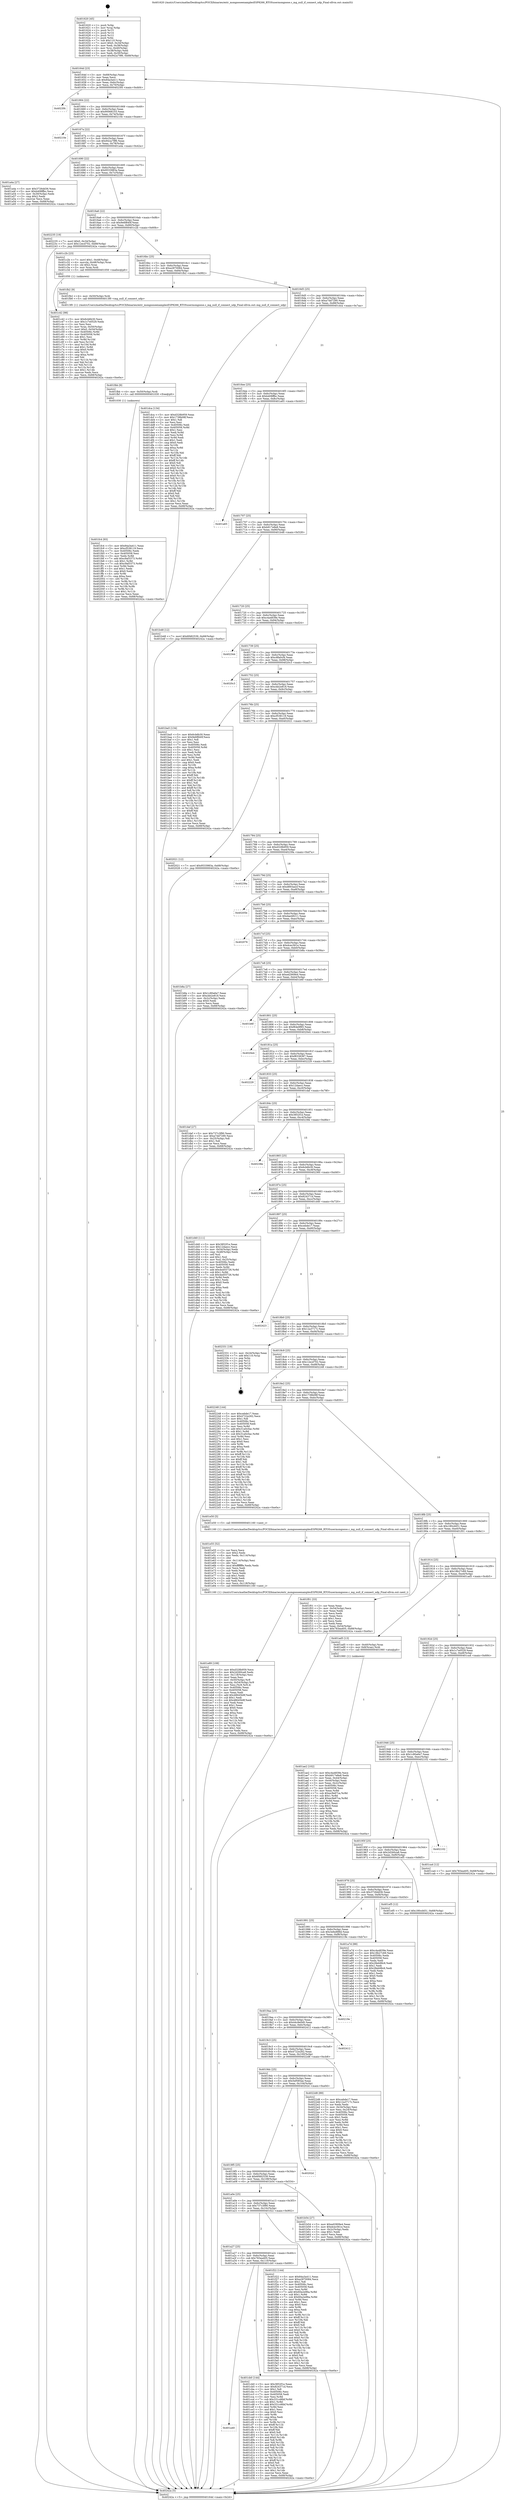 digraph "0x401620" {
  label = "0x401620 (/mnt/c/Users/mathe/Desktop/tcc/POCII/binaries/extr_mongooseexamplesESP8266_RTOSusermongoose.c_mg_null_if_connect_udp_Final-ollvm.out::main(0))"
  labelloc = "t"
  node[shape=record]

  Entry [label="",width=0.3,height=0.3,shape=circle,fillcolor=black,style=filled]
  "0x40164d" [label="{
     0x40164d [23]\l
     | [instrs]\l
     &nbsp;&nbsp;0x40164d \<+3\>: mov -0x68(%rbp),%eax\l
     &nbsp;&nbsp;0x401650 \<+2\>: mov %eax,%ecx\l
     &nbsp;&nbsp;0x401652 \<+6\>: sub $0x84a3a411,%ecx\l
     &nbsp;&nbsp;0x401658 \<+3\>: mov %eax,-0x6c(%rbp)\l
     &nbsp;&nbsp;0x40165b \<+3\>: mov %ecx,-0x70(%rbp)\l
     &nbsp;&nbsp;0x40165e \<+6\>: je 00000000004023f4 \<main+0xdd4\>\l
  }"]
  "0x4023f4" [label="{
     0x4023f4\l
  }", style=dashed]
  "0x401664" [label="{
     0x401664 [22]\l
     | [instrs]\l
     &nbsp;&nbsp;0x401664 \<+5\>: jmp 0000000000401669 \<main+0x49\>\l
     &nbsp;&nbsp;0x401669 \<+3\>: mov -0x6c(%rbp),%eax\l
     &nbsp;&nbsp;0x40166c \<+5\>: sub $0x90068103,%eax\l
     &nbsp;&nbsp;0x401671 \<+3\>: mov %eax,-0x74(%rbp)\l
     &nbsp;&nbsp;0x401674 \<+6\>: je 000000000040210e \<main+0xaee\>\l
  }"]
  Exit [label="",width=0.3,height=0.3,shape=circle,fillcolor=black,style=filled,peripheries=2]
  "0x40210e" [label="{
     0x40210e\l
  }", style=dashed]
  "0x40167a" [label="{
     0x40167a [22]\l
     | [instrs]\l
     &nbsp;&nbsp;0x40167a \<+5\>: jmp 000000000040167f \<main+0x5f\>\l
     &nbsp;&nbsp;0x40167f \<+3\>: mov -0x6c(%rbp),%eax\l
     &nbsp;&nbsp;0x401682 \<+5\>: sub $0x942a79f6,%eax\l
     &nbsp;&nbsp;0x401687 \<+3\>: mov %eax,-0x78(%rbp)\l
     &nbsp;&nbsp;0x40168a \<+6\>: je 0000000000401a4a \<main+0x42a\>\l
  }"]
  "0x401fc4" [label="{
     0x401fc4 [93]\l
     | [instrs]\l
     &nbsp;&nbsp;0x401fc4 \<+5\>: mov $0x84a3a411,%eax\l
     &nbsp;&nbsp;0x401fc9 \<+5\>: mov $0xcf538119,%ecx\l
     &nbsp;&nbsp;0x401fce \<+7\>: mov 0x40506c,%edx\l
     &nbsp;&nbsp;0x401fd5 \<+7\>: mov 0x405058,%esi\l
     &nbsp;&nbsp;0x401fdc \<+3\>: mov %edx,%r8d\l
     &nbsp;&nbsp;0x401fdf \<+7\>: add $0xc9af3373,%r8d\l
     &nbsp;&nbsp;0x401fe6 \<+4\>: sub $0x1,%r8d\l
     &nbsp;&nbsp;0x401fea \<+7\>: sub $0xc9af3373,%r8d\l
     &nbsp;&nbsp;0x401ff1 \<+4\>: imul %r8d,%edx\l
     &nbsp;&nbsp;0x401ff5 \<+3\>: and $0x1,%edx\l
     &nbsp;&nbsp;0x401ff8 \<+3\>: cmp $0x0,%edx\l
     &nbsp;&nbsp;0x401ffb \<+4\>: sete %r9b\l
     &nbsp;&nbsp;0x401fff \<+3\>: cmp $0xa,%esi\l
     &nbsp;&nbsp;0x402002 \<+4\>: setl %r10b\l
     &nbsp;&nbsp;0x402006 \<+3\>: mov %r9b,%r11b\l
     &nbsp;&nbsp;0x402009 \<+3\>: and %r10b,%r11b\l
     &nbsp;&nbsp;0x40200c \<+3\>: xor %r10b,%r9b\l
     &nbsp;&nbsp;0x40200f \<+3\>: or %r9b,%r11b\l
     &nbsp;&nbsp;0x402012 \<+4\>: test $0x1,%r11b\l
     &nbsp;&nbsp;0x402016 \<+3\>: cmovne %ecx,%eax\l
     &nbsp;&nbsp;0x402019 \<+3\>: mov %eax,-0x68(%rbp)\l
     &nbsp;&nbsp;0x40201c \<+5\>: jmp 000000000040242a \<main+0xe0a\>\l
  }"]
  "0x401a4a" [label="{
     0x401a4a [27]\l
     | [instrs]\l
     &nbsp;&nbsp;0x401a4a \<+5\>: mov $0x3726dd36,%eax\l
     &nbsp;&nbsp;0x401a4f \<+5\>: mov $0xb408ffbc,%ecx\l
     &nbsp;&nbsp;0x401a54 \<+3\>: mov -0x30(%rbp),%edx\l
     &nbsp;&nbsp;0x401a57 \<+3\>: cmp $0x2,%edx\l
     &nbsp;&nbsp;0x401a5a \<+3\>: cmovne %ecx,%eax\l
     &nbsp;&nbsp;0x401a5d \<+3\>: mov %eax,-0x68(%rbp)\l
     &nbsp;&nbsp;0x401a60 \<+5\>: jmp 000000000040242a \<main+0xe0a\>\l
  }"]
  "0x401690" [label="{
     0x401690 [22]\l
     | [instrs]\l
     &nbsp;&nbsp;0x401690 \<+5\>: jmp 0000000000401695 \<main+0x75\>\l
     &nbsp;&nbsp;0x401695 \<+3\>: mov -0x6c(%rbp),%eax\l
     &nbsp;&nbsp;0x401698 \<+5\>: sub $0x9533983a,%eax\l
     &nbsp;&nbsp;0x40169d \<+3\>: mov %eax,-0x7c(%rbp)\l
     &nbsp;&nbsp;0x4016a0 \<+6\>: je 0000000000402235 \<main+0xc15\>\l
  }"]
  "0x40242a" [label="{
     0x40242a [5]\l
     | [instrs]\l
     &nbsp;&nbsp;0x40242a \<+5\>: jmp 000000000040164d \<main+0x2d\>\l
  }"]
  "0x401620" [label="{
     0x401620 [45]\l
     | [instrs]\l
     &nbsp;&nbsp;0x401620 \<+1\>: push %rbp\l
     &nbsp;&nbsp;0x401621 \<+3\>: mov %rsp,%rbp\l
     &nbsp;&nbsp;0x401624 \<+2\>: push %r15\l
     &nbsp;&nbsp;0x401626 \<+2\>: push %r14\l
     &nbsp;&nbsp;0x401628 \<+2\>: push %r12\l
     &nbsp;&nbsp;0x40162a \<+1\>: push %rbx\l
     &nbsp;&nbsp;0x40162b \<+7\>: sub $0x110,%rsp\l
     &nbsp;&nbsp;0x401632 \<+7\>: movl $0x0,-0x34(%rbp)\l
     &nbsp;&nbsp;0x401639 \<+3\>: mov %edi,-0x38(%rbp)\l
     &nbsp;&nbsp;0x40163c \<+4\>: mov %rsi,-0x40(%rbp)\l
     &nbsp;&nbsp;0x401640 \<+3\>: mov -0x38(%rbp),%edi\l
     &nbsp;&nbsp;0x401643 \<+3\>: mov %edi,-0x30(%rbp)\l
     &nbsp;&nbsp;0x401646 \<+7\>: movl $0x942a79f6,-0x68(%rbp)\l
  }"]
  "0x401fbb" [label="{
     0x401fbb [9]\l
     | [instrs]\l
     &nbsp;&nbsp;0x401fbb \<+4\>: mov -0x50(%rbp),%rdi\l
     &nbsp;&nbsp;0x401fbf \<+5\>: call 0000000000401030 \<free@plt\>\l
     | [calls]\l
     &nbsp;&nbsp;0x401030 \{1\} (unknown)\l
  }"]
  "0x402235" [label="{
     0x402235 [19]\l
     | [instrs]\l
     &nbsp;&nbsp;0x402235 \<+7\>: movl $0x0,-0x34(%rbp)\l
     &nbsp;&nbsp;0x40223c \<+7\>: movl $0x12ecd702,-0x68(%rbp)\l
     &nbsp;&nbsp;0x402243 \<+5\>: jmp 000000000040242a \<main+0xe0a\>\l
  }"]
  "0x4016a6" [label="{
     0x4016a6 [22]\l
     | [instrs]\l
     &nbsp;&nbsp;0x4016a6 \<+5\>: jmp 00000000004016ab \<main+0x8b\>\l
     &nbsp;&nbsp;0x4016ab \<+3\>: mov -0x6c(%rbp),%eax\l
     &nbsp;&nbsp;0x4016ae \<+5\>: sub $0x9e6f840f,%eax\l
     &nbsp;&nbsp;0x4016b3 \<+3\>: mov %eax,-0x80(%rbp)\l
     &nbsp;&nbsp;0x4016b6 \<+6\>: je 0000000000401c2b \<main+0x60b\>\l
  }"]
  "0x401e89" [label="{
     0x401e89 [108]\l
     | [instrs]\l
     &nbsp;&nbsp;0x401e89 \<+5\>: mov $0xd328b959,%ecx\l
     &nbsp;&nbsp;0x401e8e \<+5\>: mov $0x2d260ca8,%edx\l
     &nbsp;&nbsp;0x401e93 \<+6\>: mov -0x118(%rbp),%esi\l
     &nbsp;&nbsp;0x401e99 \<+3\>: imul %eax,%esi\l
     &nbsp;&nbsp;0x401e9c \<+4\>: mov -0x50(%rbp),%r8\l
     &nbsp;&nbsp;0x401ea0 \<+4\>: movslq -0x54(%rbp),%r9\l
     &nbsp;&nbsp;0x401ea4 \<+4\>: mov %esi,(%r8,%r9,4)\l
     &nbsp;&nbsp;0x401ea8 \<+7\>: mov 0x40506c,%eax\l
     &nbsp;&nbsp;0x401eaf \<+7\>: mov 0x405058,%esi\l
     &nbsp;&nbsp;0x401eb6 \<+2\>: mov %eax,%edi\l
     &nbsp;&nbsp;0x401eb8 \<+6\>: add $0x48645b9f,%edi\l
     &nbsp;&nbsp;0x401ebe \<+3\>: sub $0x1,%edi\l
     &nbsp;&nbsp;0x401ec1 \<+6\>: sub $0x48645b9f,%edi\l
     &nbsp;&nbsp;0x401ec7 \<+3\>: imul %edi,%eax\l
     &nbsp;&nbsp;0x401eca \<+3\>: and $0x1,%eax\l
     &nbsp;&nbsp;0x401ecd \<+3\>: cmp $0x0,%eax\l
     &nbsp;&nbsp;0x401ed0 \<+4\>: sete %r10b\l
     &nbsp;&nbsp;0x401ed4 \<+3\>: cmp $0xa,%esi\l
     &nbsp;&nbsp;0x401ed7 \<+4\>: setl %r11b\l
     &nbsp;&nbsp;0x401edb \<+3\>: mov %r10b,%bl\l
     &nbsp;&nbsp;0x401ede \<+3\>: and %r11b,%bl\l
     &nbsp;&nbsp;0x401ee1 \<+3\>: xor %r11b,%r10b\l
     &nbsp;&nbsp;0x401ee4 \<+3\>: or %r10b,%bl\l
     &nbsp;&nbsp;0x401ee7 \<+3\>: test $0x1,%bl\l
     &nbsp;&nbsp;0x401eea \<+3\>: cmovne %edx,%ecx\l
     &nbsp;&nbsp;0x401eed \<+3\>: mov %ecx,-0x68(%rbp)\l
     &nbsp;&nbsp;0x401ef0 \<+5\>: jmp 000000000040242a \<main+0xe0a\>\l
  }"]
  "0x401c2b" [label="{
     0x401c2b [23]\l
     | [instrs]\l
     &nbsp;&nbsp;0x401c2b \<+7\>: movl $0x1,-0x48(%rbp)\l
     &nbsp;&nbsp;0x401c32 \<+4\>: movslq -0x48(%rbp),%rax\l
     &nbsp;&nbsp;0x401c36 \<+4\>: shl $0x2,%rax\l
     &nbsp;&nbsp;0x401c3a \<+3\>: mov %rax,%rdi\l
     &nbsp;&nbsp;0x401c3d \<+5\>: call 0000000000401050 \<malloc@plt\>\l
     | [calls]\l
     &nbsp;&nbsp;0x401050 \{1\} (unknown)\l
  }"]
  "0x4016bc" [label="{
     0x4016bc [25]\l
     | [instrs]\l
     &nbsp;&nbsp;0x4016bc \<+5\>: jmp 00000000004016c1 \<main+0xa1\>\l
     &nbsp;&nbsp;0x4016c1 \<+3\>: mov -0x6c(%rbp),%eax\l
     &nbsp;&nbsp;0x4016c4 \<+5\>: sub $0xa2870084,%eax\l
     &nbsp;&nbsp;0x4016c9 \<+6\>: mov %eax,-0x84(%rbp)\l
     &nbsp;&nbsp;0x4016cf \<+6\>: je 0000000000401fb2 \<main+0x992\>\l
  }"]
  "0x401e55" [label="{
     0x401e55 [52]\l
     | [instrs]\l
     &nbsp;&nbsp;0x401e55 \<+2\>: xor %ecx,%ecx\l
     &nbsp;&nbsp;0x401e57 \<+5\>: mov $0x2,%edx\l
     &nbsp;&nbsp;0x401e5c \<+6\>: mov %edx,-0x114(%rbp)\l
     &nbsp;&nbsp;0x401e62 \<+1\>: cltd\l
     &nbsp;&nbsp;0x401e63 \<+6\>: mov -0x114(%rbp),%esi\l
     &nbsp;&nbsp;0x401e69 \<+2\>: idiv %esi\l
     &nbsp;&nbsp;0x401e6b \<+6\>: imul $0xfffffffe,%edx,%edx\l
     &nbsp;&nbsp;0x401e71 \<+2\>: mov %ecx,%edi\l
     &nbsp;&nbsp;0x401e73 \<+2\>: sub %edx,%edi\l
     &nbsp;&nbsp;0x401e75 \<+2\>: mov %ecx,%edx\l
     &nbsp;&nbsp;0x401e77 \<+3\>: sub $0x1,%edx\l
     &nbsp;&nbsp;0x401e7a \<+2\>: add %edx,%edi\l
     &nbsp;&nbsp;0x401e7c \<+2\>: sub %edi,%ecx\l
     &nbsp;&nbsp;0x401e7e \<+6\>: mov %ecx,-0x118(%rbp)\l
     &nbsp;&nbsp;0x401e84 \<+5\>: call 0000000000401160 \<next_i\>\l
     | [calls]\l
     &nbsp;&nbsp;0x401160 \{1\} (/mnt/c/Users/mathe/Desktop/tcc/POCII/binaries/extr_mongooseexamplesESP8266_RTOSusermongoose.c_mg_null_if_connect_udp_Final-ollvm.out::next_i)\l
  }"]
  "0x401fb2" [label="{
     0x401fb2 [9]\l
     | [instrs]\l
     &nbsp;&nbsp;0x401fb2 \<+4\>: mov -0x50(%rbp),%rdi\l
     &nbsp;&nbsp;0x401fb6 \<+5\>: call 00000000004013f0 \<mg_null_if_connect_udp\>\l
     | [calls]\l
     &nbsp;&nbsp;0x4013f0 \{1\} (/mnt/c/Users/mathe/Desktop/tcc/POCII/binaries/extr_mongooseexamplesESP8266_RTOSusermongoose.c_mg_null_if_connect_udp_Final-ollvm.out::mg_null_if_connect_udp)\l
  }"]
  "0x4016d5" [label="{
     0x4016d5 [25]\l
     | [instrs]\l
     &nbsp;&nbsp;0x4016d5 \<+5\>: jmp 00000000004016da \<main+0xba\>\l
     &nbsp;&nbsp;0x4016da \<+3\>: mov -0x6c(%rbp),%eax\l
     &nbsp;&nbsp;0x4016dd \<+5\>: sub $0xa7dd7290,%eax\l
     &nbsp;&nbsp;0x4016e2 \<+6\>: mov %eax,-0x88(%rbp)\l
     &nbsp;&nbsp;0x4016e8 \<+6\>: je 0000000000401dca \<main+0x7aa\>\l
  }"]
  "0x401a40" [label="{
     0x401a40\l
  }", style=dashed]
  "0x401dca" [label="{
     0x401dca [134]\l
     | [instrs]\l
     &nbsp;&nbsp;0x401dca \<+5\>: mov $0xd328b959,%eax\l
     &nbsp;&nbsp;0x401dcf \<+5\>: mov $0x1738b08f,%ecx\l
     &nbsp;&nbsp;0x401dd4 \<+2\>: mov $0x1,%dl\l
     &nbsp;&nbsp;0x401dd6 \<+2\>: xor %esi,%esi\l
     &nbsp;&nbsp;0x401dd8 \<+7\>: mov 0x40506c,%edi\l
     &nbsp;&nbsp;0x401ddf \<+8\>: mov 0x405058,%r8d\l
     &nbsp;&nbsp;0x401de7 \<+3\>: sub $0x1,%esi\l
     &nbsp;&nbsp;0x401dea \<+3\>: mov %edi,%r9d\l
     &nbsp;&nbsp;0x401ded \<+3\>: add %esi,%r9d\l
     &nbsp;&nbsp;0x401df0 \<+4\>: imul %r9d,%edi\l
     &nbsp;&nbsp;0x401df4 \<+3\>: and $0x1,%edi\l
     &nbsp;&nbsp;0x401df7 \<+3\>: cmp $0x0,%edi\l
     &nbsp;&nbsp;0x401dfa \<+4\>: sete %r10b\l
     &nbsp;&nbsp;0x401dfe \<+4\>: cmp $0xa,%r8d\l
     &nbsp;&nbsp;0x401e02 \<+4\>: setl %r11b\l
     &nbsp;&nbsp;0x401e06 \<+3\>: mov %r10b,%bl\l
     &nbsp;&nbsp;0x401e09 \<+3\>: xor $0xff,%bl\l
     &nbsp;&nbsp;0x401e0c \<+3\>: mov %r11b,%r14b\l
     &nbsp;&nbsp;0x401e0f \<+4\>: xor $0xff,%r14b\l
     &nbsp;&nbsp;0x401e13 \<+3\>: xor $0x0,%dl\l
     &nbsp;&nbsp;0x401e16 \<+3\>: mov %bl,%r15b\l
     &nbsp;&nbsp;0x401e19 \<+4\>: and $0x0,%r15b\l
     &nbsp;&nbsp;0x401e1d \<+3\>: and %dl,%r10b\l
     &nbsp;&nbsp;0x401e20 \<+3\>: mov %r14b,%r12b\l
     &nbsp;&nbsp;0x401e23 \<+4\>: and $0x0,%r12b\l
     &nbsp;&nbsp;0x401e27 \<+3\>: and %dl,%r11b\l
     &nbsp;&nbsp;0x401e2a \<+3\>: or %r10b,%r15b\l
     &nbsp;&nbsp;0x401e2d \<+3\>: or %r11b,%r12b\l
     &nbsp;&nbsp;0x401e30 \<+3\>: xor %r12b,%r15b\l
     &nbsp;&nbsp;0x401e33 \<+3\>: or %r14b,%bl\l
     &nbsp;&nbsp;0x401e36 \<+3\>: xor $0xff,%bl\l
     &nbsp;&nbsp;0x401e39 \<+3\>: or $0x0,%dl\l
     &nbsp;&nbsp;0x401e3c \<+2\>: and %dl,%bl\l
     &nbsp;&nbsp;0x401e3e \<+3\>: or %bl,%r15b\l
     &nbsp;&nbsp;0x401e41 \<+4\>: test $0x1,%r15b\l
     &nbsp;&nbsp;0x401e45 \<+3\>: cmovne %ecx,%eax\l
     &nbsp;&nbsp;0x401e48 \<+3\>: mov %eax,-0x68(%rbp)\l
     &nbsp;&nbsp;0x401e4b \<+5\>: jmp 000000000040242a \<main+0xe0a\>\l
  }"]
  "0x4016ee" [label="{
     0x4016ee [25]\l
     | [instrs]\l
     &nbsp;&nbsp;0x4016ee \<+5\>: jmp 00000000004016f3 \<main+0xd3\>\l
     &nbsp;&nbsp;0x4016f3 \<+3\>: mov -0x6c(%rbp),%eax\l
     &nbsp;&nbsp;0x4016f6 \<+5\>: sub $0xb408ffbc,%eax\l
     &nbsp;&nbsp;0x4016fb \<+6\>: mov %eax,-0x8c(%rbp)\l
     &nbsp;&nbsp;0x401701 \<+6\>: je 0000000000401a65 \<main+0x445\>\l
  }"]
  "0x401cb0" [label="{
     0x401cb0 [144]\l
     | [instrs]\l
     &nbsp;&nbsp;0x401cb0 \<+5\>: mov $0x3852f1e,%eax\l
     &nbsp;&nbsp;0x401cb5 \<+5\>: mov $0x824371d,%ecx\l
     &nbsp;&nbsp;0x401cba \<+2\>: mov $0x1,%dl\l
     &nbsp;&nbsp;0x401cbc \<+7\>: mov 0x40506c,%esi\l
     &nbsp;&nbsp;0x401cc3 \<+7\>: mov 0x405058,%edi\l
     &nbsp;&nbsp;0x401cca \<+3\>: mov %esi,%r8d\l
     &nbsp;&nbsp;0x401ccd \<+7\>: sub $0x331cd6bf,%r8d\l
     &nbsp;&nbsp;0x401cd4 \<+4\>: sub $0x1,%r8d\l
     &nbsp;&nbsp;0x401cd8 \<+7\>: add $0x331cd6bf,%r8d\l
     &nbsp;&nbsp;0x401cdf \<+4\>: imul %r8d,%esi\l
     &nbsp;&nbsp;0x401ce3 \<+3\>: and $0x1,%esi\l
     &nbsp;&nbsp;0x401ce6 \<+3\>: cmp $0x0,%esi\l
     &nbsp;&nbsp;0x401ce9 \<+4\>: sete %r9b\l
     &nbsp;&nbsp;0x401ced \<+3\>: cmp $0xa,%edi\l
     &nbsp;&nbsp;0x401cf0 \<+4\>: setl %r10b\l
     &nbsp;&nbsp;0x401cf4 \<+3\>: mov %r9b,%r11b\l
     &nbsp;&nbsp;0x401cf7 \<+4\>: xor $0xff,%r11b\l
     &nbsp;&nbsp;0x401cfb \<+3\>: mov %r10b,%bl\l
     &nbsp;&nbsp;0x401cfe \<+3\>: xor $0xff,%bl\l
     &nbsp;&nbsp;0x401d01 \<+3\>: xor $0x0,%dl\l
     &nbsp;&nbsp;0x401d04 \<+3\>: mov %r11b,%r14b\l
     &nbsp;&nbsp;0x401d07 \<+4\>: and $0x0,%r14b\l
     &nbsp;&nbsp;0x401d0b \<+3\>: and %dl,%r9b\l
     &nbsp;&nbsp;0x401d0e \<+3\>: mov %bl,%r15b\l
     &nbsp;&nbsp;0x401d11 \<+4\>: and $0x0,%r15b\l
     &nbsp;&nbsp;0x401d15 \<+3\>: and %dl,%r10b\l
     &nbsp;&nbsp;0x401d18 \<+3\>: or %r9b,%r14b\l
     &nbsp;&nbsp;0x401d1b \<+3\>: or %r10b,%r15b\l
     &nbsp;&nbsp;0x401d1e \<+3\>: xor %r15b,%r14b\l
     &nbsp;&nbsp;0x401d21 \<+3\>: or %bl,%r11b\l
     &nbsp;&nbsp;0x401d24 \<+4\>: xor $0xff,%r11b\l
     &nbsp;&nbsp;0x401d28 \<+3\>: or $0x0,%dl\l
     &nbsp;&nbsp;0x401d2b \<+3\>: and %dl,%r11b\l
     &nbsp;&nbsp;0x401d2e \<+3\>: or %r11b,%r14b\l
     &nbsp;&nbsp;0x401d31 \<+4\>: test $0x1,%r14b\l
     &nbsp;&nbsp;0x401d35 \<+3\>: cmovne %ecx,%eax\l
     &nbsp;&nbsp;0x401d38 \<+3\>: mov %eax,-0x68(%rbp)\l
     &nbsp;&nbsp;0x401d3b \<+5\>: jmp 000000000040242a \<main+0xe0a\>\l
  }"]
  "0x401a65" [label="{
     0x401a65\l
  }", style=dashed]
  "0x401707" [label="{
     0x401707 [25]\l
     | [instrs]\l
     &nbsp;&nbsp;0x401707 \<+5\>: jmp 000000000040170c \<main+0xec\>\l
     &nbsp;&nbsp;0x40170c \<+3\>: mov -0x6c(%rbp),%eax\l
     &nbsp;&nbsp;0x40170f \<+5\>: sub $0xb917e8e8,%eax\l
     &nbsp;&nbsp;0x401714 \<+6\>: mov %eax,-0x90(%rbp)\l
     &nbsp;&nbsp;0x40171a \<+6\>: je 0000000000401b48 \<main+0x528\>\l
  }"]
  "0x401a27" [label="{
     0x401a27 [25]\l
     | [instrs]\l
     &nbsp;&nbsp;0x401a27 \<+5\>: jmp 0000000000401a2c \<main+0x40c\>\l
     &nbsp;&nbsp;0x401a2c \<+3\>: mov -0x6c(%rbp),%eax\l
     &nbsp;&nbsp;0x401a2f \<+5\>: sub $0x783ea405,%eax\l
     &nbsp;&nbsp;0x401a34 \<+6\>: mov %eax,-0x110(%rbp)\l
     &nbsp;&nbsp;0x401a3a \<+6\>: je 0000000000401cb0 \<main+0x690\>\l
  }"]
  "0x401b48" [label="{
     0x401b48 [12]\l
     | [instrs]\l
     &nbsp;&nbsp;0x401b48 \<+7\>: movl $0x6f482539,-0x68(%rbp)\l
     &nbsp;&nbsp;0x401b4f \<+5\>: jmp 000000000040242a \<main+0xe0a\>\l
  }"]
  "0x401720" [label="{
     0x401720 [25]\l
     | [instrs]\l
     &nbsp;&nbsp;0x401720 \<+5\>: jmp 0000000000401725 \<main+0x105\>\l
     &nbsp;&nbsp;0x401725 \<+3\>: mov -0x6c(%rbp),%eax\l
     &nbsp;&nbsp;0x401728 \<+5\>: sub $0xc4a4839e,%eax\l
     &nbsp;&nbsp;0x40172d \<+6\>: mov %eax,-0x94(%rbp)\l
     &nbsp;&nbsp;0x401733 \<+6\>: je 0000000000402344 \<main+0xd24\>\l
  }"]
  "0x401f22" [label="{
     0x401f22 [144]\l
     | [instrs]\l
     &nbsp;&nbsp;0x401f22 \<+5\>: mov $0x84a3a411,%eax\l
     &nbsp;&nbsp;0x401f27 \<+5\>: mov $0xa2870084,%ecx\l
     &nbsp;&nbsp;0x401f2c \<+2\>: mov $0x1,%dl\l
     &nbsp;&nbsp;0x401f2e \<+7\>: mov 0x40506c,%esi\l
     &nbsp;&nbsp;0x401f35 \<+7\>: mov 0x405058,%edi\l
     &nbsp;&nbsp;0x401f3c \<+3\>: mov %esi,%r8d\l
     &nbsp;&nbsp;0x401f3f \<+7\>: add $0x60a2e96a,%r8d\l
     &nbsp;&nbsp;0x401f46 \<+4\>: sub $0x1,%r8d\l
     &nbsp;&nbsp;0x401f4a \<+7\>: sub $0x60a2e96a,%r8d\l
     &nbsp;&nbsp;0x401f51 \<+4\>: imul %r8d,%esi\l
     &nbsp;&nbsp;0x401f55 \<+3\>: and $0x1,%esi\l
     &nbsp;&nbsp;0x401f58 \<+3\>: cmp $0x0,%esi\l
     &nbsp;&nbsp;0x401f5b \<+4\>: sete %r9b\l
     &nbsp;&nbsp;0x401f5f \<+3\>: cmp $0xa,%edi\l
     &nbsp;&nbsp;0x401f62 \<+4\>: setl %r10b\l
     &nbsp;&nbsp;0x401f66 \<+3\>: mov %r9b,%r11b\l
     &nbsp;&nbsp;0x401f69 \<+4\>: xor $0xff,%r11b\l
     &nbsp;&nbsp;0x401f6d \<+3\>: mov %r10b,%bl\l
     &nbsp;&nbsp;0x401f70 \<+3\>: xor $0xff,%bl\l
     &nbsp;&nbsp;0x401f73 \<+3\>: xor $0x0,%dl\l
     &nbsp;&nbsp;0x401f76 \<+3\>: mov %r11b,%r14b\l
     &nbsp;&nbsp;0x401f79 \<+4\>: and $0x0,%r14b\l
     &nbsp;&nbsp;0x401f7d \<+3\>: and %dl,%r9b\l
     &nbsp;&nbsp;0x401f80 \<+3\>: mov %bl,%r15b\l
     &nbsp;&nbsp;0x401f83 \<+4\>: and $0x0,%r15b\l
     &nbsp;&nbsp;0x401f87 \<+3\>: and %dl,%r10b\l
     &nbsp;&nbsp;0x401f8a \<+3\>: or %r9b,%r14b\l
     &nbsp;&nbsp;0x401f8d \<+3\>: or %r10b,%r15b\l
     &nbsp;&nbsp;0x401f90 \<+3\>: xor %r15b,%r14b\l
     &nbsp;&nbsp;0x401f93 \<+3\>: or %bl,%r11b\l
     &nbsp;&nbsp;0x401f96 \<+4\>: xor $0xff,%r11b\l
     &nbsp;&nbsp;0x401f9a \<+3\>: or $0x0,%dl\l
     &nbsp;&nbsp;0x401f9d \<+3\>: and %dl,%r11b\l
     &nbsp;&nbsp;0x401fa0 \<+3\>: or %r11b,%r14b\l
     &nbsp;&nbsp;0x401fa3 \<+4\>: test $0x1,%r14b\l
     &nbsp;&nbsp;0x401fa7 \<+3\>: cmovne %ecx,%eax\l
     &nbsp;&nbsp;0x401faa \<+3\>: mov %eax,-0x68(%rbp)\l
     &nbsp;&nbsp;0x401fad \<+5\>: jmp 000000000040242a \<main+0xe0a\>\l
  }"]
  "0x402344" [label="{
     0x402344\l
  }", style=dashed]
  "0x401739" [label="{
     0x401739 [25]\l
     | [instrs]\l
     &nbsp;&nbsp;0x401739 \<+5\>: jmp 000000000040173e \<main+0x11e\>\l
     &nbsp;&nbsp;0x40173e \<+3\>: mov -0x6c(%rbp),%eax\l
     &nbsp;&nbsp;0x401741 \<+5\>: sub $0xc8fa0cf4,%eax\l
     &nbsp;&nbsp;0x401746 \<+6\>: mov %eax,-0x98(%rbp)\l
     &nbsp;&nbsp;0x40174c \<+6\>: je 00000000004020c3 \<main+0xaa3\>\l
  }"]
  "0x401c42" [label="{
     0x401c42 [98]\l
     | [instrs]\l
     &nbsp;&nbsp;0x401c42 \<+5\>: mov $0x6cb6b30,%ecx\l
     &nbsp;&nbsp;0x401c47 \<+5\>: mov $0x1c7e0529,%edx\l
     &nbsp;&nbsp;0x401c4c \<+2\>: xor %esi,%esi\l
     &nbsp;&nbsp;0x401c4e \<+4\>: mov %rax,-0x50(%rbp)\l
     &nbsp;&nbsp;0x401c52 \<+7\>: movl $0x0,-0x54(%rbp)\l
     &nbsp;&nbsp;0x401c59 \<+8\>: mov 0x40506c,%r8d\l
     &nbsp;&nbsp;0x401c61 \<+8\>: mov 0x405058,%r9d\l
     &nbsp;&nbsp;0x401c69 \<+3\>: sub $0x1,%esi\l
     &nbsp;&nbsp;0x401c6c \<+3\>: mov %r8d,%r10d\l
     &nbsp;&nbsp;0x401c6f \<+3\>: add %esi,%r10d\l
     &nbsp;&nbsp;0x401c72 \<+4\>: imul %r10d,%r8d\l
     &nbsp;&nbsp;0x401c76 \<+4\>: and $0x1,%r8d\l
     &nbsp;&nbsp;0x401c7a \<+4\>: cmp $0x0,%r8d\l
     &nbsp;&nbsp;0x401c7e \<+4\>: sete %r11b\l
     &nbsp;&nbsp;0x401c82 \<+4\>: cmp $0xa,%r9d\l
     &nbsp;&nbsp;0x401c86 \<+3\>: setl %bl\l
     &nbsp;&nbsp;0x401c89 \<+3\>: mov %r11b,%r14b\l
     &nbsp;&nbsp;0x401c8c \<+3\>: and %bl,%r14b\l
     &nbsp;&nbsp;0x401c8f \<+3\>: xor %bl,%r11b\l
     &nbsp;&nbsp;0x401c92 \<+3\>: or %r11b,%r14b\l
     &nbsp;&nbsp;0x401c95 \<+4\>: test $0x1,%r14b\l
     &nbsp;&nbsp;0x401c99 \<+3\>: cmovne %edx,%ecx\l
     &nbsp;&nbsp;0x401c9c \<+3\>: mov %ecx,-0x68(%rbp)\l
     &nbsp;&nbsp;0x401c9f \<+5\>: jmp 000000000040242a \<main+0xe0a\>\l
  }"]
  "0x4020c3" [label="{
     0x4020c3\l
  }", style=dashed]
  "0x401752" [label="{
     0x401752 [25]\l
     | [instrs]\l
     &nbsp;&nbsp;0x401752 \<+5\>: jmp 0000000000401757 \<main+0x137\>\l
     &nbsp;&nbsp;0x401757 \<+3\>: mov -0x6c(%rbp),%eax\l
     &nbsp;&nbsp;0x40175a \<+5\>: sub $0xcbb2e818,%eax\l
     &nbsp;&nbsp;0x40175f \<+6\>: mov %eax,-0x9c(%rbp)\l
     &nbsp;&nbsp;0x401765 \<+6\>: je 0000000000401ba5 \<main+0x585\>\l
  }"]
  "0x401a0e" [label="{
     0x401a0e [25]\l
     | [instrs]\l
     &nbsp;&nbsp;0x401a0e \<+5\>: jmp 0000000000401a13 \<main+0x3f3\>\l
     &nbsp;&nbsp;0x401a13 \<+3\>: mov -0x6c(%rbp),%eax\l
     &nbsp;&nbsp;0x401a16 \<+5\>: sub $0x737c3f90,%eax\l
     &nbsp;&nbsp;0x401a1b \<+6\>: mov %eax,-0x10c(%rbp)\l
     &nbsp;&nbsp;0x401a21 \<+6\>: je 0000000000401f22 \<main+0x902\>\l
  }"]
  "0x401ba5" [label="{
     0x401ba5 [134]\l
     | [instrs]\l
     &nbsp;&nbsp;0x401ba5 \<+5\>: mov $0x6cb6b30,%eax\l
     &nbsp;&nbsp;0x401baa \<+5\>: mov $0x9e6f840f,%ecx\l
     &nbsp;&nbsp;0x401baf \<+2\>: mov $0x1,%dl\l
     &nbsp;&nbsp;0x401bb1 \<+2\>: xor %esi,%esi\l
     &nbsp;&nbsp;0x401bb3 \<+7\>: mov 0x40506c,%edi\l
     &nbsp;&nbsp;0x401bba \<+8\>: mov 0x405058,%r8d\l
     &nbsp;&nbsp;0x401bc2 \<+3\>: sub $0x1,%esi\l
     &nbsp;&nbsp;0x401bc5 \<+3\>: mov %edi,%r9d\l
     &nbsp;&nbsp;0x401bc8 \<+3\>: add %esi,%r9d\l
     &nbsp;&nbsp;0x401bcb \<+4\>: imul %r9d,%edi\l
     &nbsp;&nbsp;0x401bcf \<+3\>: and $0x1,%edi\l
     &nbsp;&nbsp;0x401bd2 \<+3\>: cmp $0x0,%edi\l
     &nbsp;&nbsp;0x401bd5 \<+4\>: sete %r10b\l
     &nbsp;&nbsp;0x401bd9 \<+4\>: cmp $0xa,%r8d\l
     &nbsp;&nbsp;0x401bdd \<+4\>: setl %r11b\l
     &nbsp;&nbsp;0x401be1 \<+3\>: mov %r10b,%bl\l
     &nbsp;&nbsp;0x401be4 \<+3\>: xor $0xff,%bl\l
     &nbsp;&nbsp;0x401be7 \<+3\>: mov %r11b,%r14b\l
     &nbsp;&nbsp;0x401bea \<+4\>: xor $0xff,%r14b\l
     &nbsp;&nbsp;0x401bee \<+3\>: xor $0x1,%dl\l
     &nbsp;&nbsp;0x401bf1 \<+3\>: mov %bl,%r15b\l
     &nbsp;&nbsp;0x401bf4 \<+4\>: and $0xff,%r15b\l
     &nbsp;&nbsp;0x401bf8 \<+3\>: and %dl,%r10b\l
     &nbsp;&nbsp;0x401bfb \<+3\>: mov %r14b,%r12b\l
     &nbsp;&nbsp;0x401bfe \<+4\>: and $0xff,%r12b\l
     &nbsp;&nbsp;0x401c02 \<+3\>: and %dl,%r11b\l
     &nbsp;&nbsp;0x401c05 \<+3\>: or %r10b,%r15b\l
     &nbsp;&nbsp;0x401c08 \<+3\>: or %r11b,%r12b\l
     &nbsp;&nbsp;0x401c0b \<+3\>: xor %r12b,%r15b\l
     &nbsp;&nbsp;0x401c0e \<+3\>: or %r14b,%bl\l
     &nbsp;&nbsp;0x401c11 \<+3\>: xor $0xff,%bl\l
     &nbsp;&nbsp;0x401c14 \<+3\>: or $0x1,%dl\l
     &nbsp;&nbsp;0x401c17 \<+2\>: and %dl,%bl\l
     &nbsp;&nbsp;0x401c19 \<+3\>: or %bl,%r15b\l
     &nbsp;&nbsp;0x401c1c \<+4\>: test $0x1,%r15b\l
     &nbsp;&nbsp;0x401c20 \<+3\>: cmovne %ecx,%eax\l
     &nbsp;&nbsp;0x401c23 \<+3\>: mov %eax,-0x68(%rbp)\l
     &nbsp;&nbsp;0x401c26 \<+5\>: jmp 000000000040242a \<main+0xe0a\>\l
  }"]
  "0x40176b" [label="{
     0x40176b [25]\l
     | [instrs]\l
     &nbsp;&nbsp;0x40176b \<+5\>: jmp 0000000000401770 \<main+0x150\>\l
     &nbsp;&nbsp;0x401770 \<+3\>: mov -0x6c(%rbp),%eax\l
     &nbsp;&nbsp;0x401773 \<+5\>: sub $0xcf538119,%eax\l
     &nbsp;&nbsp;0x401778 \<+6\>: mov %eax,-0xa0(%rbp)\l
     &nbsp;&nbsp;0x40177e \<+6\>: je 0000000000402021 \<main+0xa01\>\l
  }"]
  "0x401b54" [label="{
     0x401b54 [27]\l
     | [instrs]\l
     &nbsp;&nbsp;0x401b54 \<+5\>: mov $0xed2909e4,%eax\l
     &nbsp;&nbsp;0x401b59 \<+5\>: mov $0xdcec561e,%ecx\l
     &nbsp;&nbsp;0x401b5e \<+3\>: mov -0x2c(%rbp),%edx\l
     &nbsp;&nbsp;0x401b61 \<+3\>: cmp $0x1,%edx\l
     &nbsp;&nbsp;0x401b64 \<+3\>: cmovl %ecx,%eax\l
     &nbsp;&nbsp;0x401b67 \<+3\>: mov %eax,-0x68(%rbp)\l
     &nbsp;&nbsp;0x401b6a \<+5\>: jmp 000000000040242a \<main+0xe0a\>\l
  }"]
  "0x402021" [label="{
     0x402021 [12]\l
     | [instrs]\l
     &nbsp;&nbsp;0x402021 \<+7\>: movl $0x9533983a,-0x68(%rbp)\l
     &nbsp;&nbsp;0x402028 \<+5\>: jmp 000000000040242a \<main+0xe0a\>\l
  }"]
  "0x401784" [label="{
     0x401784 [25]\l
     | [instrs]\l
     &nbsp;&nbsp;0x401784 \<+5\>: jmp 0000000000401789 \<main+0x169\>\l
     &nbsp;&nbsp;0x401789 \<+3\>: mov -0x6c(%rbp),%eax\l
     &nbsp;&nbsp;0x40178c \<+5\>: sub $0xd328b959,%eax\l
     &nbsp;&nbsp;0x401791 \<+6\>: mov %eax,-0xa4(%rbp)\l
     &nbsp;&nbsp;0x401797 \<+6\>: je 000000000040239a \<main+0xd7a\>\l
  }"]
  "0x4019f5" [label="{
     0x4019f5 [25]\l
     | [instrs]\l
     &nbsp;&nbsp;0x4019f5 \<+5\>: jmp 00000000004019fa \<main+0x3da\>\l
     &nbsp;&nbsp;0x4019fa \<+3\>: mov -0x6c(%rbp),%eax\l
     &nbsp;&nbsp;0x4019fd \<+5\>: sub $0x6f482539,%eax\l
     &nbsp;&nbsp;0x401a02 \<+6\>: mov %eax,-0x108(%rbp)\l
     &nbsp;&nbsp;0x401a08 \<+6\>: je 0000000000401b54 \<main+0x534\>\l
  }"]
  "0x40239a" [label="{
     0x40239a\l
  }", style=dashed]
  "0x40179d" [label="{
     0x40179d [25]\l
     | [instrs]\l
     &nbsp;&nbsp;0x40179d \<+5\>: jmp 00000000004017a2 \<main+0x182\>\l
     &nbsp;&nbsp;0x4017a2 \<+3\>: mov -0x6c(%rbp),%eax\l
     &nbsp;&nbsp;0x4017a5 \<+5\>: sub $0xd893aecf,%eax\l
     &nbsp;&nbsp;0x4017aa \<+6\>: mov %eax,-0xa8(%rbp)\l
     &nbsp;&nbsp;0x4017b0 \<+6\>: je 000000000040205b \<main+0xa3b\>\l
  }"]
  "0x40202d" [label="{
     0x40202d\l
  }", style=dashed]
  "0x40205b" [label="{
     0x40205b\l
  }", style=dashed]
  "0x4017b6" [label="{
     0x4017b6 [25]\l
     | [instrs]\l
     &nbsp;&nbsp;0x4017b6 \<+5\>: jmp 00000000004017bb \<main+0x19b\>\l
     &nbsp;&nbsp;0x4017bb \<+3\>: mov -0x6c(%rbp),%eax\l
     &nbsp;&nbsp;0x4017be \<+5\>: sub $0xdae48211,%eax\l
     &nbsp;&nbsp;0x4017c3 \<+6\>: mov %eax,-0xac(%rbp)\l
     &nbsp;&nbsp;0x4017c9 \<+6\>: je 0000000000402076 \<main+0xa56\>\l
  }"]
  "0x4019dc" [label="{
     0x4019dc [25]\l
     | [instrs]\l
     &nbsp;&nbsp;0x4019dc \<+5\>: jmp 00000000004019e1 \<main+0x3c1\>\l
     &nbsp;&nbsp;0x4019e1 \<+3\>: mov -0x6c(%rbp),%eax\l
     &nbsp;&nbsp;0x4019e4 \<+5\>: sub $0x5ef585ae,%eax\l
     &nbsp;&nbsp;0x4019e9 \<+6\>: mov %eax,-0x104(%rbp)\l
     &nbsp;&nbsp;0x4019ef \<+6\>: je 000000000040202d \<main+0xa0d\>\l
  }"]
  "0x402076" [label="{
     0x402076\l
  }", style=dashed]
  "0x4017cf" [label="{
     0x4017cf [25]\l
     | [instrs]\l
     &nbsp;&nbsp;0x4017cf \<+5\>: jmp 00000000004017d4 \<main+0x1b4\>\l
     &nbsp;&nbsp;0x4017d4 \<+3\>: mov -0x6c(%rbp),%eax\l
     &nbsp;&nbsp;0x4017d7 \<+5\>: sub $0xdcec561e,%eax\l
     &nbsp;&nbsp;0x4017dc \<+6\>: mov %eax,-0xb0(%rbp)\l
     &nbsp;&nbsp;0x4017e2 \<+6\>: je 0000000000401b8a \<main+0x56a\>\l
  }"]
  "0x4022d8" [label="{
     0x4022d8 [89]\l
     | [instrs]\l
     &nbsp;&nbsp;0x4022d8 \<+5\>: mov $0xcebde17,%eax\l
     &nbsp;&nbsp;0x4022dd \<+5\>: mov $0x12a3717c,%ecx\l
     &nbsp;&nbsp;0x4022e2 \<+2\>: xor %edx,%edx\l
     &nbsp;&nbsp;0x4022e4 \<+3\>: mov -0x34(%rbp),%esi\l
     &nbsp;&nbsp;0x4022e7 \<+3\>: mov %esi,-0x24(%rbp)\l
     &nbsp;&nbsp;0x4022ea \<+7\>: mov 0x40506c,%esi\l
     &nbsp;&nbsp;0x4022f1 \<+7\>: mov 0x405058,%edi\l
     &nbsp;&nbsp;0x4022f8 \<+3\>: sub $0x1,%edx\l
     &nbsp;&nbsp;0x4022fb \<+3\>: mov %esi,%r8d\l
     &nbsp;&nbsp;0x4022fe \<+3\>: add %edx,%r8d\l
     &nbsp;&nbsp;0x402301 \<+4\>: imul %r8d,%esi\l
     &nbsp;&nbsp;0x402305 \<+3\>: and $0x1,%esi\l
     &nbsp;&nbsp;0x402308 \<+3\>: cmp $0x0,%esi\l
     &nbsp;&nbsp;0x40230b \<+4\>: sete %r9b\l
     &nbsp;&nbsp;0x40230f \<+3\>: cmp $0xa,%edi\l
     &nbsp;&nbsp;0x402312 \<+4\>: setl %r10b\l
     &nbsp;&nbsp;0x402316 \<+3\>: mov %r9b,%r11b\l
     &nbsp;&nbsp;0x402319 \<+3\>: and %r10b,%r11b\l
     &nbsp;&nbsp;0x40231c \<+3\>: xor %r10b,%r9b\l
     &nbsp;&nbsp;0x40231f \<+3\>: or %r9b,%r11b\l
     &nbsp;&nbsp;0x402322 \<+4\>: test $0x1,%r11b\l
     &nbsp;&nbsp;0x402326 \<+3\>: cmovne %ecx,%eax\l
     &nbsp;&nbsp;0x402329 \<+3\>: mov %eax,-0x68(%rbp)\l
     &nbsp;&nbsp;0x40232c \<+5\>: jmp 000000000040242a \<main+0xe0a\>\l
  }"]
  "0x401b8a" [label="{
     0x401b8a [27]\l
     | [instrs]\l
     &nbsp;&nbsp;0x401b8a \<+5\>: mov $0x1c80a6a7,%eax\l
     &nbsp;&nbsp;0x401b8f \<+5\>: mov $0xcbb2e818,%ecx\l
     &nbsp;&nbsp;0x401b94 \<+3\>: mov -0x2c(%rbp),%edx\l
     &nbsp;&nbsp;0x401b97 \<+3\>: cmp $0x0,%edx\l
     &nbsp;&nbsp;0x401b9a \<+3\>: cmove %ecx,%eax\l
     &nbsp;&nbsp;0x401b9d \<+3\>: mov %eax,-0x68(%rbp)\l
     &nbsp;&nbsp;0x401ba0 \<+5\>: jmp 000000000040242a \<main+0xe0a\>\l
  }"]
  "0x4017e8" [label="{
     0x4017e8 [25]\l
     | [instrs]\l
     &nbsp;&nbsp;0x4017e8 \<+5\>: jmp 00000000004017ed \<main+0x1cd\>\l
     &nbsp;&nbsp;0x4017ed \<+3\>: mov -0x6c(%rbp),%eax\l
     &nbsp;&nbsp;0x4017f0 \<+5\>: sub $0xed2909e4,%eax\l
     &nbsp;&nbsp;0x4017f5 \<+6\>: mov %eax,-0xb4(%rbp)\l
     &nbsp;&nbsp;0x4017fb \<+6\>: je 0000000000401b6f \<main+0x54f\>\l
  }"]
  "0x4019c3" [label="{
     0x4019c3 [25]\l
     | [instrs]\l
     &nbsp;&nbsp;0x4019c3 \<+5\>: jmp 00000000004019c8 \<main+0x3a8\>\l
     &nbsp;&nbsp;0x4019c8 \<+3\>: mov -0x6c(%rbp),%eax\l
     &nbsp;&nbsp;0x4019cb \<+5\>: sub $0x4722e262,%eax\l
     &nbsp;&nbsp;0x4019d0 \<+6\>: mov %eax,-0x100(%rbp)\l
     &nbsp;&nbsp;0x4019d6 \<+6\>: je 00000000004022d8 \<main+0xcb8\>\l
  }"]
  "0x401b6f" [label="{
     0x401b6f\l
  }", style=dashed]
  "0x401801" [label="{
     0x401801 [25]\l
     | [instrs]\l
     &nbsp;&nbsp;0x401801 \<+5\>: jmp 0000000000401806 \<main+0x1e6\>\l
     &nbsp;&nbsp;0x401806 \<+3\>: mov -0x6c(%rbp),%eax\l
     &nbsp;&nbsp;0x401809 \<+5\>: sub $0xf64e9f65,%eax\l
     &nbsp;&nbsp;0x40180e \<+6\>: mov %eax,-0xb8(%rbp)\l
     &nbsp;&nbsp;0x401814 \<+6\>: je 00000000004020e4 \<main+0xac4\>\l
  }"]
  "0x402412" [label="{
     0x402412\l
  }", style=dashed]
  "0x4020e4" [label="{
     0x4020e4\l
  }", style=dashed]
  "0x40181a" [label="{
     0x40181a [25]\l
     | [instrs]\l
     &nbsp;&nbsp;0x40181a \<+5\>: jmp 000000000040181f \<main+0x1ff\>\l
     &nbsp;&nbsp;0x40181f \<+3\>: mov -0x6c(%rbp),%eax\l
     &nbsp;&nbsp;0x401822 \<+5\>: sub $0xf8338387,%eax\l
     &nbsp;&nbsp;0x401827 \<+6\>: mov %eax,-0xbc(%rbp)\l
     &nbsp;&nbsp;0x40182d \<+6\>: je 0000000000402229 \<main+0xc09\>\l
  }"]
  "0x4019aa" [label="{
     0x4019aa [25]\l
     | [instrs]\l
     &nbsp;&nbsp;0x4019aa \<+5\>: jmp 00000000004019af \<main+0x38f\>\l
     &nbsp;&nbsp;0x4019af \<+3\>: mov -0x6c(%rbp),%eax\l
     &nbsp;&nbsp;0x4019b2 \<+5\>: sub $0x44c9e0d0,%eax\l
     &nbsp;&nbsp;0x4019b7 \<+6\>: mov %eax,-0xfc(%rbp)\l
     &nbsp;&nbsp;0x4019bd \<+6\>: je 0000000000402412 \<main+0xdf2\>\l
  }"]
  "0x402229" [label="{
     0x402229\l
  }", style=dashed]
  "0x401833" [label="{
     0x401833 [25]\l
     | [instrs]\l
     &nbsp;&nbsp;0x401833 \<+5\>: jmp 0000000000401838 \<main+0x218\>\l
     &nbsp;&nbsp;0x401838 \<+3\>: mov -0x6c(%rbp),%eax\l
     &nbsp;&nbsp;0x40183b \<+5\>: sub $0x12daecc,%eax\l
     &nbsp;&nbsp;0x401840 \<+6\>: mov %eax,-0xc0(%rbp)\l
     &nbsp;&nbsp;0x401846 \<+6\>: je 0000000000401daf \<main+0x78f\>\l
  }"]
  "0x40219e" [label="{
     0x40219e\l
  }", style=dashed]
  "0x401daf" [label="{
     0x401daf [27]\l
     | [instrs]\l
     &nbsp;&nbsp;0x401daf \<+5\>: mov $0x737c3f90,%eax\l
     &nbsp;&nbsp;0x401db4 \<+5\>: mov $0xa7dd7290,%ecx\l
     &nbsp;&nbsp;0x401db9 \<+3\>: mov -0x25(%rbp),%dl\l
     &nbsp;&nbsp;0x401dbc \<+3\>: test $0x1,%dl\l
     &nbsp;&nbsp;0x401dbf \<+3\>: cmovne %ecx,%eax\l
     &nbsp;&nbsp;0x401dc2 \<+3\>: mov %eax,-0x68(%rbp)\l
     &nbsp;&nbsp;0x401dc5 \<+5\>: jmp 000000000040242a \<main+0xe0a\>\l
  }"]
  "0x40184c" [label="{
     0x40184c [25]\l
     | [instrs]\l
     &nbsp;&nbsp;0x40184c \<+5\>: jmp 0000000000401851 \<main+0x231\>\l
     &nbsp;&nbsp;0x401851 \<+3\>: mov -0x6c(%rbp),%eax\l
     &nbsp;&nbsp;0x401854 \<+5\>: sub $0x3852f1e,%eax\l
     &nbsp;&nbsp;0x401859 \<+6\>: mov %eax,-0xc4(%rbp)\l
     &nbsp;&nbsp;0x40185f \<+6\>: je 000000000040238e \<main+0xd6e\>\l
  }"]
  "0x401ae2" [label="{
     0x401ae2 [102]\l
     | [instrs]\l
     &nbsp;&nbsp;0x401ae2 \<+5\>: mov $0xc4a4839e,%ecx\l
     &nbsp;&nbsp;0x401ae7 \<+5\>: mov $0xb917e8e8,%edx\l
     &nbsp;&nbsp;0x401aec \<+3\>: mov %eax,-0x44(%rbp)\l
     &nbsp;&nbsp;0x401aef \<+3\>: mov -0x44(%rbp),%eax\l
     &nbsp;&nbsp;0x401af2 \<+3\>: mov %eax,-0x2c(%rbp)\l
     &nbsp;&nbsp;0x401af5 \<+7\>: mov 0x40506c,%eax\l
     &nbsp;&nbsp;0x401afc \<+7\>: mov 0x405058,%esi\l
     &nbsp;&nbsp;0x401b03 \<+3\>: mov %eax,%r8d\l
     &nbsp;&nbsp;0x401b06 \<+7\>: sub $0xec9e67ca,%r8d\l
     &nbsp;&nbsp;0x401b0d \<+4\>: sub $0x1,%r8d\l
     &nbsp;&nbsp;0x401b11 \<+7\>: add $0xec9e67ca,%r8d\l
     &nbsp;&nbsp;0x401b18 \<+4\>: imul %r8d,%eax\l
     &nbsp;&nbsp;0x401b1c \<+3\>: and $0x1,%eax\l
     &nbsp;&nbsp;0x401b1f \<+3\>: cmp $0x0,%eax\l
     &nbsp;&nbsp;0x401b22 \<+4\>: sete %r9b\l
     &nbsp;&nbsp;0x401b26 \<+3\>: cmp $0xa,%esi\l
     &nbsp;&nbsp;0x401b29 \<+4\>: setl %r10b\l
     &nbsp;&nbsp;0x401b2d \<+3\>: mov %r9b,%r11b\l
     &nbsp;&nbsp;0x401b30 \<+3\>: and %r10b,%r11b\l
     &nbsp;&nbsp;0x401b33 \<+3\>: xor %r10b,%r9b\l
     &nbsp;&nbsp;0x401b36 \<+3\>: or %r9b,%r11b\l
     &nbsp;&nbsp;0x401b39 \<+4\>: test $0x1,%r11b\l
     &nbsp;&nbsp;0x401b3d \<+3\>: cmovne %edx,%ecx\l
     &nbsp;&nbsp;0x401b40 \<+3\>: mov %ecx,-0x68(%rbp)\l
     &nbsp;&nbsp;0x401b43 \<+5\>: jmp 000000000040242a \<main+0xe0a\>\l
  }"]
  "0x40238e" [label="{
     0x40238e\l
  }", style=dashed]
  "0x401865" [label="{
     0x401865 [25]\l
     | [instrs]\l
     &nbsp;&nbsp;0x401865 \<+5\>: jmp 000000000040186a \<main+0x24a\>\l
     &nbsp;&nbsp;0x40186a \<+3\>: mov -0x6c(%rbp),%eax\l
     &nbsp;&nbsp;0x40186d \<+5\>: sub $0x6cb6b30,%eax\l
     &nbsp;&nbsp;0x401872 \<+6\>: mov %eax,-0xc8(%rbp)\l
     &nbsp;&nbsp;0x401878 \<+6\>: je 0000000000402360 \<main+0xd40\>\l
  }"]
  "0x401991" [label="{
     0x401991 [25]\l
     | [instrs]\l
     &nbsp;&nbsp;0x401991 \<+5\>: jmp 0000000000401996 \<main+0x376\>\l
     &nbsp;&nbsp;0x401996 \<+3\>: mov -0x6c(%rbp),%eax\l
     &nbsp;&nbsp;0x401999 \<+5\>: sub $0x3e6e888d,%eax\l
     &nbsp;&nbsp;0x40199e \<+6\>: mov %eax,-0xf8(%rbp)\l
     &nbsp;&nbsp;0x4019a4 \<+6\>: je 000000000040219e \<main+0xb7e\>\l
  }"]
  "0x402360" [label="{
     0x402360\l
  }", style=dashed]
  "0x40187e" [label="{
     0x40187e [25]\l
     | [instrs]\l
     &nbsp;&nbsp;0x40187e \<+5\>: jmp 0000000000401883 \<main+0x263\>\l
     &nbsp;&nbsp;0x401883 \<+3\>: mov -0x6c(%rbp),%eax\l
     &nbsp;&nbsp;0x401886 \<+5\>: sub $0x824371d,%eax\l
     &nbsp;&nbsp;0x40188b \<+6\>: mov %eax,-0xcc(%rbp)\l
     &nbsp;&nbsp;0x401891 \<+6\>: je 0000000000401d40 \<main+0x720\>\l
  }"]
  "0x401a7d" [label="{
     0x401a7d [88]\l
     | [instrs]\l
     &nbsp;&nbsp;0x401a7d \<+5\>: mov $0xc4a4839e,%eax\l
     &nbsp;&nbsp;0x401a82 \<+5\>: mov $0x18b27c69,%ecx\l
     &nbsp;&nbsp;0x401a87 \<+7\>: mov 0x40506c,%edx\l
     &nbsp;&nbsp;0x401a8e \<+7\>: mov 0x405058,%esi\l
     &nbsp;&nbsp;0x401a95 \<+2\>: mov %edx,%edi\l
     &nbsp;&nbsp;0x401a97 \<+6\>: add $0x28eb98c6,%edi\l
     &nbsp;&nbsp;0x401a9d \<+3\>: sub $0x1,%edi\l
     &nbsp;&nbsp;0x401aa0 \<+6\>: sub $0x28eb98c6,%edi\l
     &nbsp;&nbsp;0x401aa6 \<+3\>: imul %edi,%edx\l
     &nbsp;&nbsp;0x401aa9 \<+3\>: and $0x1,%edx\l
     &nbsp;&nbsp;0x401aac \<+3\>: cmp $0x0,%edx\l
     &nbsp;&nbsp;0x401aaf \<+4\>: sete %r8b\l
     &nbsp;&nbsp;0x401ab3 \<+3\>: cmp $0xa,%esi\l
     &nbsp;&nbsp;0x401ab6 \<+4\>: setl %r9b\l
     &nbsp;&nbsp;0x401aba \<+3\>: mov %r8b,%r10b\l
     &nbsp;&nbsp;0x401abd \<+3\>: and %r9b,%r10b\l
     &nbsp;&nbsp;0x401ac0 \<+3\>: xor %r9b,%r8b\l
     &nbsp;&nbsp;0x401ac3 \<+3\>: or %r8b,%r10b\l
     &nbsp;&nbsp;0x401ac6 \<+4\>: test $0x1,%r10b\l
     &nbsp;&nbsp;0x401aca \<+3\>: cmovne %ecx,%eax\l
     &nbsp;&nbsp;0x401acd \<+3\>: mov %eax,-0x68(%rbp)\l
     &nbsp;&nbsp;0x401ad0 \<+5\>: jmp 000000000040242a \<main+0xe0a\>\l
  }"]
  "0x401d40" [label="{
     0x401d40 [111]\l
     | [instrs]\l
     &nbsp;&nbsp;0x401d40 \<+5\>: mov $0x3852f1e,%eax\l
     &nbsp;&nbsp;0x401d45 \<+5\>: mov $0x12daecc,%ecx\l
     &nbsp;&nbsp;0x401d4a \<+3\>: mov -0x54(%rbp),%edx\l
     &nbsp;&nbsp;0x401d4d \<+3\>: cmp -0x48(%rbp),%edx\l
     &nbsp;&nbsp;0x401d50 \<+4\>: setl %sil\l
     &nbsp;&nbsp;0x401d54 \<+4\>: and $0x1,%sil\l
     &nbsp;&nbsp;0x401d58 \<+4\>: mov %sil,-0x25(%rbp)\l
     &nbsp;&nbsp;0x401d5c \<+7\>: mov 0x40506c,%edx\l
     &nbsp;&nbsp;0x401d63 \<+7\>: mov 0x405058,%edi\l
     &nbsp;&nbsp;0x401d6a \<+3\>: mov %edx,%r8d\l
     &nbsp;&nbsp;0x401d6d \<+7\>: add $0x4ed55726,%r8d\l
     &nbsp;&nbsp;0x401d74 \<+4\>: sub $0x1,%r8d\l
     &nbsp;&nbsp;0x401d78 \<+7\>: sub $0x4ed55726,%r8d\l
     &nbsp;&nbsp;0x401d7f \<+4\>: imul %r8d,%edx\l
     &nbsp;&nbsp;0x401d83 \<+3\>: and $0x1,%edx\l
     &nbsp;&nbsp;0x401d86 \<+3\>: cmp $0x0,%edx\l
     &nbsp;&nbsp;0x401d89 \<+4\>: sete %sil\l
     &nbsp;&nbsp;0x401d8d \<+3\>: cmp $0xa,%edi\l
     &nbsp;&nbsp;0x401d90 \<+4\>: setl %r9b\l
     &nbsp;&nbsp;0x401d94 \<+3\>: mov %sil,%r10b\l
     &nbsp;&nbsp;0x401d97 \<+3\>: and %r9b,%r10b\l
     &nbsp;&nbsp;0x401d9a \<+3\>: xor %r9b,%sil\l
     &nbsp;&nbsp;0x401d9d \<+3\>: or %sil,%r10b\l
     &nbsp;&nbsp;0x401da0 \<+4\>: test $0x1,%r10b\l
     &nbsp;&nbsp;0x401da4 \<+3\>: cmovne %ecx,%eax\l
     &nbsp;&nbsp;0x401da7 \<+3\>: mov %eax,-0x68(%rbp)\l
     &nbsp;&nbsp;0x401daa \<+5\>: jmp 000000000040242a \<main+0xe0a\>\l
  }"]
  "0x401897" [label="{
     0x401897 [25]\l
     | [instrs]\l
     &nbsp;&nbsp;0x401897 \<+5\>: jmp 000000000040189c \<main+0x27c\>\l
     &nbsp;&nbsp;0x40189c \<+3\>: mov -0x6c(%rbp),%eax\l
     &nbsp;&nbsp;0x40189f \<+5\>: sub $0xcebde17,%eax\l
     &nbsp;&nbsp;0x4018a4 \<+6\>: mov %eax,-0xd0(%rbp)\l
     &nbsp;&nbsp;0x4018aa \<+6\>: je 0000000000402423 \<main+0xe03\>\l
  }"]
  "0x401978" [label="{
     0x401978 [25]\l
     | [instrs]\l
     &nbsp;&nbsp;0x401978 \<+5\>: jmp 000000000040197d \<main+0x35d\>\l
     &nbsp;&nbsp;0x40197d \<+3\>: mov -0x6c(%rbp),%eax\l
     &nbsp;&nbsp;0x401980 \<+5\>: sub $0x3726dd36,%eax\l
     &nbsp;&nbsp;0x401985 \<+6\>: mov %eax,-0xf4(%rbp)\l
     &nbsp;&nbsp;0x40198b \<+6\>: je 0000000000401a7d \<main+0x45d\>\l
  }"]
  "0x402423" [label="{
     0x402423\l
  }", style=dashed]
  "0x4018b0" [label="{
     0x4018b0 [25]\l
     | [instrs]\l
     &nbsp;&nbsp;0x4018b0 \<+5\>: jmp 00000000004018b5 \<main+0x295\>\l
     &nbsp;&nbsp;0x4018b5 \<+3\>: mov -0x6c(%rbp),%eax\l
     &nbsp;&nbsp;0x4018b8 \<+5\>: sub $0x12a3717c,%eax\l
     &nbsp;&nbsp;0x4018bd \<+6\>: mov %eax,-0xd4(%rbp)\l
     &nbsp;&nbsp;0x4018c3 \<+6\>: je 0000000000402331 \<main+0xd11\>\l
  }"]
  "0x401ef5" [label="{
     0x401ef5 [12]\l
     | [instrs]\l
     &nbsp;&nbsp;0x401ef5 \<+7\>: movl $0x180cd451,-0x68(%rbp)\l
     &nbsp;&nbsp;0x401efc \<+5\>: jmp 000000000040242a \<main+0xe0a\>\l
  }"]
  "0x402331" [label="{
     0x402331 [19]\l
     | [instrs]\l
     &nbsp;&nbsp;0x402331 \<+3\>: mov -0x24(%rbp),%eax\l
     &nbsp;&nbsp;0x402334 \<+7\>: add $0x110,%rsp\l
     &nbsp;&nbsp;0x40233b \<+1\>: pop %rbx\l
     &nbsp;&nbsp;0x40233c \<+2\>: pop %r12\l
     &nbsp;&nbsp;0x40233e \<+2\>: pop %r14\l
     &nbsp;&nbsp;0x402340 \<+2\>: pop %r15\l
     &nbsp;&nbsp;0x402342 \<+1\>: pop %rbp\l
     &nbsp;&nbsp;0x402343 \<+1\>: ret\l
  }"]
  "0x4018c9" [label="{
     0x4018c9 [25]\l
     | [instrs]\l
     &nbsp;&nbsp;0x4018c9 \<+5\>: jmp 00000000004018ce \<main+0x2ae\>\l
     &nbsp;&nbsp;0x4018ce \<+3\>: mov -0x6c(%rbp),%eax\l
     &nbsp;&nbsp;0x4018d1 \<+5\>: sub $0x12ecd702,%eax\l
     &nbsp;&nbsp;0x4018d6 \<+6\>: mov %eax,-0xd8(%rbp)\l
     &nbsp;&nbsp;0x4018dc \<+6\>: je 0000000000402248 \<main+0xc28\>\l
  }"]
  "0x40195f" [label="{
     0x40195f [25]\l
     | [instrs]\l
     &nbsp;&nbsp;0x40195f \<+5\>: jmp 0000000000401964 \<main+0x344\>\l
     &nbsp;&nbsp;0x401964 \<+3\>: mov -0x6c(%rbp),%eax\l
     &nbsp;&nbsp;0x401967 \<+5\>: sub $0x2d260ca8,%eax\l
     &nbsp;&nbsp;0x40196c \<+6\>: mov %eax,-0xf0(%rbp)\l
     &nbsp;&nbsp;0x401972 \<+6\>: je 0000000000401ef5 \<main+0x8d5\>\l
  }"]
  "0x402248" [label="{
     0x402248 [144]\l
     | [instrs]\l
     &nbsp;&nbsp;0x402248 \<+5\>: mov $0xcebde17,%eax\l
     &nbsp;&nbsp;0x40224d \<+5\>: mov $0x4722e262,%ecx\l
     &nbsp;&nbsp;0x402252 \<+2\>: mov $0x1,%dl\l
     &nbsp;&nbsp;0x402254 \<+7\>: mov 0x40506c,%esi\l
     &nbsp;&nbsp;0x40225b \<+7\>: mov 0x405058,%edi\l
     &nbsp;&nbsp;0x402262 \<+3\>: mov %esi,%r8d\l
     &nbsp;&nbsp;0x402265 \<+7\>: add $0x31a0c0ac,%r8d\l
     &nbsp;&nbsp;0x40226c \<+4\>: sub $0x1,%r8d\l
     &nbsp;&nbsp;0x402270 \<+7\>: sub $0x31a0c0ac,%r8d\l
     &nbsp;&nbsp;0x402277 \<+4\>: imul %r8d,%esi\l
     &nbsp;&nbsp;0x40227b \<+3\>: and $0x1,%esi\l
     &nbsp;&nbsp;0x40227e \<+3\>: cmp $0x0,%esi\l
     &nbsp;&nbsp;0x402281 \<+4\>: sete %r9b\l
     &nbsp;&nbsp;0x402285 \<+3\>: cmp $0xa,%edi\l
     &nbsp;&nbsp;0x402288 \<+4\>: setl %r10b\l
     &nbsp;&nbsp;0x40228c \<+3\>: mov %r9b,%r11b\l
     &nbsp;&nbsp;0x40228f \<+4\>: xor $0xff,%r11b\l
     &nbsp;&nbsp;0x402293 \<+3\>: mov %r10b,%bl\l
     &nbsp;&nbsp;0x402296 \<+3\>: xor $0xff,%bl\l
     &nbsp;&nbsp;0x402299 \<+3\>: xor $0x1,%dl\l
     &nbsp;&nbsp;0x40229c \<+3\>: mov %r11b,%r14b\l
     &nbsp;&nbsp;0x40229f \<+4\>: and $0xff,%r14b\l
     &nbsp;&nbsp;0x4022a3 \<+3\>: and %dl,%r9b\l
     &nbsp;&nbsp;0x4022a6 \<+3\>: mov %bl,%r15b\l
     &nbsp;&nbsp;0x4022a9 \<+4\>: and $0xff,%r15b\l
     &nbsp;&nbsp;0x4022ad \<+3\>: and %dl,%r10b\l
     &nbsp;&nbsp;0x4022b0 \<+3\>: or %r9b,%r14b\l
     &nbsp;&nbsp;0x4022b3 \<+3\>: or %r10b,%r15b\l
     &nbsp;&nbsp;0x4022b6 \<+3\>: xor %r15b,%r14b\l
     &nbsp;&nbsp;0x4022b9 \<+3\>: or %bl,%r11b\l
     &nbsp;&nbsp;0x4022bc \<+4\>: xor $0xff,%r11b\l
     &nbsp;&nbsp;0x4022c0 \<+3\>: or $0x1,%dl\l
     &nbsp;&nbsp;0x4022c3 \<+3\>: and %dl,%r11b\l
     &nbsp;&nbsp;0x4022c6 \<+3\>: or %r11b,%r14b\l
     &nbsp;&nbsp;0x4022c9 \<+4\>: test $0x1,%r14b\l
     &nbsp;&nbsp;0x4022cd \<+3\>: cmovne %ecx,%eax\l
     &nbsp;&nbsp;0x4022d0 \<+3\>: mov %eax,-0x68(%rbp)\l
     &nbsp;&nbsp;0x4022d3 \<+5\>: jmp 000000000040242a \<main+0xe0a\>\l
  }"]
  "0x4018e2" [label="{
     0x4018e2 [25]\l
     | [instrs]\l
     &nbsp;&nbsp;0x4018e2 \<+5\>: jmp 00000000004018e7 \<main+0x2c7\>\l
     &nbsp;&nbsp;0x4018e7 \<+3\>: mov -0x6c(%rbp),%eax\l
     &nbsp;&nbsp;0x4018ea \<+5\>: sub $0x1738b08f,%eax\l
     &nbsp;&nbsp;0x4018ef \<+6\>: mov %eax,-0xdc(%rbp)\l
     &nbsp;&nbsp;0x4018f5 \<+6\>: je 0000000000401e50 \<main+0x830\>\l
  }"]
  "0x402102" [label="{
     0x402102\l
  }", style=dashed]
  "0x401e50" [label="{
     0x401e50 [5]\l
     | [instrs]\l
     &nbsp;&nbsp;0x401e50 \<+5\>: call 0000000000401160 \<next_i\>\l
     | [calls]\l
     &nbsp;&nbsp;0x401160 \{1\} (/mnt/c/Users/mathe/Desktop/tcc/POCII/binaries/extr_mongooseexamplesESP8266_RTOSusermongoose.c_mg_null_if_connect_udp_Final-ollvm.out::next_i)\l
  }"]
  "0x4018fb" [label="{
     0x4018fb [25]\l
     | [instrs]\l
     &nbsp;&nbsp;0x4018fb \<+5\>: jmp 0000000000401900 \<main+0x2e0\>\l
     &nbsp;&nbsp;0x401900 \<+3\>: mov -0x6c(%rbp),%eax\l
     &nbsp;&nbsp;0x401903 \<+5\>: sub $0x180cd451,%eax\l
     &nbsp;&nbsp;0x401908 \<+6\>: mov %eax,-0xe0(%rbp)\l
     &nbsp;&nbsp;0x40190e \<+6\>: je 0000000000401f01 \<main+0x8e1\>\l
  }"]
  "0x401946" [label="{
     0x401946 [25]\l
     | [instrs]\l
     &nbsp;&nbsp;0x401946 \<+5\>: jmp 000000000040194b \<main+0x32b\>\l
     &nbsp;&nbsp;0x40194b \<+3\>: mov -0x6c(%rbp),%eax\l
     &nbsp;&nbsp;0x40194e \<+5\>: sub $0x1c80a6a7,%eax\l
     &nbsp;&nbsp;0x401953 \<+6\>: mov %eax,-0xec(%rbp)\l
     &nbsp;&nbsp;0x401959 \<+6\>: je 0000000000402102 \<main+0xae2\>\l
  }"]
  "0x401f01" [label="{
     0x401f01 [33]\l
     | [instrs]\l
     &nbsp;&nbsp;0x401f01 \<+2\>: xor %eax,%eax\l
     &nbsp;&nbsp;0x401f03 \<+3\>: mov -0x54(%rbp),%ecx\l
     &nbsp;&nbsp;0x401f06 \<+2\>: mov %eax,%edx\l
     &nbsp;&nbsp;0x401f08 \<+2\>: sub %ecx,%edx\l
     &nbsp;&nbsp;0x401f0a \<+2\>: mov %eax,%ecx\l
     &nbsp;&nbsp;0x401f0c \<+3\>: sub $0x1,%ecx\l
     &nbsp;&nbsp;0x401f0f \<+2\>: add %ecx,%edx\l
     &nbsp;&nbsp;0x401f11 \<+2\>: sub %edx,%eax\l
     &nbsp;&nbsp;0x401f13 \<+3\>: mov %eax,-0x54(%rbp)\l
     &nbsp;&nbsp;0x401f16 \<+7\>: movl $0x783ea405,-0x68(%rbp)\l
     &nbsp;&nbsp;0x401f1d \<+5\>: jmp 000000000040242a \<main+0xe0a\>\l
  }"]
  "0x401914" [label="{
     0x401914 [25]\l
     | [instrs]\l
     &nbsp;&nbsp;0x401914 \<+5\>: jmp 0000000000401919 \<main+0x2f9\>\l
     &nbsp;&nbsp;0x401919 \<+3\>: mov -0x6c(%rbp),%eax\l
     &nbsp;&nbsp;0x40191c \<+5\>: sub $0x18b27c69,%eax\l
     &nbsp;&nbsp;0x401921 \<+6\>: mov %eax,-0xe4(%rbp)\l
     &nbsp;&nbsp;0x401927 \<+6\>: je 0000000000401ad5 \<main+0x4b5\>\l
  }"]
  "0x401ca4" [label="{
     0x401ca4 [12]\l
     | [instrs]\l
     &nbsp;&nbsp;0x401ca4 \<+7\>: movl $0x783ea405,-0x68(%rbp)\l
     &nbsp;&nbsp;0x401cab \<+5\>: jmp 000000000040242a \<main+0xe0a\>\l
  }"]
  "0x401ad5" [label="{
     0x401ad5 [13]\l
     | [instrs]\l
     &nbsp;&nbsp;0x401ad5 \<+4\>: mov -0x40(%rbp),%rax\l
     &nbsp;&nbsp;0x401ad9 \<+4\>: mov 0x8(%rax),%rdi\l
     &nbsp;&nbsp;0x401add \<+5\>: call 0000000000401060 \<atoi@plt\>\l
     | [calls]\l
     &nbsp;&nbsp;0x401060 \{1\} (unknown)\l
  }"]
  "0x40192d" [label="{
     0x40192d [25]\l
     | [instrs]\l
     &nbsp;&nbsp;0x40192d \<+5\>: jmp 0000000000401932 \<main+0x312\>\l
     &nbsp;&nbsp;0x401932 \<+3\>: mov -0x6c(%rbp),%eax\l
     &nbsp;&nbsp;0x401935 \<+5\>: sub $0x1c7e0529,%eax\l
     &nbsp;&nbsp;0x40193a \<+6\>: mov %eax,-0xe8(%rbp)\l
     &nbsp;&nbsp;0x401940 \<+6\>: je 0000000000401ca4 \<main+0x684\>\l
  }"]
  Entry -> "0x401620" [label=" 1"]
  "0x40164d" -> "0x4023f4" [label=" 0"]
  "0x40164d" -> "0x401664" [label=" 26"]
  "0x402331" -> Exit [label=" 1"]
  "0x401664" -> "0x40210e" [label=" 0"]
  "0x401664" -> "0x40167a" [label=" 26"]
  "0x4022d8" -> "0x40242a" [label=" 1"]
  "0x40167a" -> "0x401a4a" [label=" 1"]
  "0x40167a" -> "0x401690" [label=" 25"]
  "0x401a4a" -> "0x40242a" [label=" 1"]
  "0x401620" -> "0x40164d" [label=" 1"]
  "0x40242a" -> "0x40164d" [label=" 25"]
  "0x402248" -> "0x40242a" [label=" 1"]
  "0x401690" -> "0x402235" [label=" 1"]
  "0x401690" -> "0x4016a6" [label=" 24"]
  "0x402235" -> "0x40242a" [label=" 1"]
  "0x4016a6" -> "0x401c2b" [label=" 1"]
  "0x4016a6" -> "0x4016bc" [label=" 23"]
  "0x402021" -> "0x40242a" [label=" 1"]
  "0x4016bc" -> "0x401fb2" [label=" 1"]
  "0x4016bc" -> "0x4016d5" [label=" 22"]
  "0x401fc4" -> "0x40242a" [label=" 1"]
  "0x4016d5" -> "0x401dca" [label=" 1"]
  "0x4016d5" -> "0x4016ee" [label=" 21"]
  "0x401fbb" -> "0x401fc4" [label=" 1"]
  "0x4016ee" -> "0x401a65" [label=" 0"]
  "0x4016ee" -> "0x401707" [label=" 21"]
  "0x401fb2" -> "0x401fbb" [label=" 1"]
  "0x401707" -> "0x401b48" [label=" 1"]
  "0x401707" -> "0x401720" [label=" 20"]
  "0x401f01" -> "0x40242a" [label=" 1"]
  "0x401720" -> "0x402344" [label=" 0"]
  "0x401720" -> "0x401739" [label=" 20"]
  "0x401ef5" -> "0x40242a" [label=" 1"]
  "0x401739" -> "0x4020c3" [label=" 0"]
  "0x401739" -> "0x401752" [label=" 20"]
  "0x401e55" -> "0x401e89" [label=" 1"]
  "0x401752" -> "0x401ba5" [label=" 1"]
  "0x401752" -> "0x40176b" [label=" 19"]
  "0x401e50" -> "0x401e55" [label=" 1"]
  "0x40176b" -> "0x402021" [label=" 1"]
  "0x40176b" -> "0x401784" [label=" 18"]
  "0x401dca" -> "0x40242a" [label=" 1"]
  "0x401784" -> "0x40239a" [label=" 0"]
  "0x401784" -> "0x40179d" [label=" 18"]
  "0x401d40" -> "0x40242a" [label=" 2"]
  "0x40179d" -> "0x40205b" [label=" 0"]
  "0x40179d" -> "0x4017b6" [label=" 18"]
  "0x401cb0" -> "0x40242a" [label=" 2"]
  "0x4017b6" -> "0x402076" [label=" 0"]
  "0x4017b6" -> "0x4017cf" [label=" 18"]
  "0x401a27" -> "0x401cb0" [label=" 2"]
  "0x4017cf" -> "0x401b8a" [label=" 1"]
  "0x4017cf" -> "0x4017e8" [label=" 17"]
  "0x401f22" -> "0x40242a" [label=" 1"]
  "0x4017e8" -> "0x401b6f" [label=" 0"]
  "0x4017e8" -> "0x401801" [label=" 17"]
  "0x401a0e" -> "0x401f22" [label=" 1"]
  "0x401801" -> "0x4020e4" [label=" 0"]
  "0x401801" -> "0x40181a" [label=" 17"]
  "0x401e89" -> "0x40242a" [label=" 1"]
  "0x40181a" -> "0x402229" [label=" 0"]
  "0x40181a" -> "0x401833" [label=" 17"]
  "0x401c42" -> "0x40242a" [label=" 1"]
  "0x401833" -> "0x401daf" [label=" 2"]
  "0x401833" -> "0x40184c" [label=" 15"]
  "0x401c2b" -> "0x401c42" [label=" 1"]
  "0x40184c" -> "0x40238e" [label=" 0"]
  "0x40184c" -> "0x401865" [label=" 15"]
  "0x401b8a" -> "0x40242a" [label=" 1"]
  "0x401865" -> "0x402360" [label=" 0"]
  "0x401865" -> "0x40187e" [label=" 15"]
  "0x401b54" -> "0x40242a" [label=" 1"]
  "0x40187e" -> "0x401d40" [label=" 2"]
  "0x40187e" -> "0x401897" [label=" 13"]
  "0x4019f5" -> "0x401a0e" [label=" 3"]
  "0x401897" -> "0x402423" [label=" 0"]
  "0x401897" -> "0x4018b0" [label=" 13"]
  "0x401daf" -> "0x40242a" [label=" 2"]
  "0x4018b0" -> "0x402331" [label=" 1"]
  "0x4018b0" -> "0x4018c9" [label=" 12"]
  "0x4019dc" -> "0x4019f5" [label=" 4"]
  "0x4018c9" -> "0x402248" [label=" 1"]
  "0x4018c9" -> "0x4018e2" [label=" 11"]
  "0x401a27" -> "0x401a40" [label=" 0"]
  "0x4018e2" -> "0x401e50" [label=" 1"]
  "0x4018e2" -> "0x4018fb" [label=" 10"]
  "0x4019c3" -> "0x4019dc" [label=" 4"]
  "0x4018fb" -> "0x401f01" [label=" 1"]
  "0x4018fb" -> "0x401914" [label=" 9"]
  "0x401a0e" -> "0x401a27" [label=" 2"]
  "0x401914" -> "0x401ad5" [label=" 1"]
  "0x401914" -> "0x40192d" [label=" 8"]
  "0x4019aa" -> "0x4019c3" [label=" 5"]
  "0x40192d" -> "0x401ca4" [label=" 1"]
  "0x40192d" -> "0x401946" [label=" 7"]
  "0x4019c3" -> "0x4022d8" [label=" 1"]
  "0x401946" -> "0x402102" [label=" 0"]
  "0x401946" -> "0x40195f" [label=" 7"]
  "0x4019dc" -> "0x40202d" [label=" 0"]
  "0x40195f" -> "0x401ef5" [label=" 1"]
  "0x40195f" -> "0x401978" [label=" 6"]
  "0x4019f5" -> "0x401b54" [label=" 1"]
  "0x401978" -> "0x401a7d" [label=" 1"]
  "0x401978" -> "0x401991" [label=" 5"]
  "0x401a7d" -> "0x40242a" [label=" 1"]
  "0x401ad5" -> "0x401ae2" [label=" 1"]
  "0x401ae2" -> "0x40242a" [label=" 1"]
  "0x401b48" -> "0x40242a" [label=" 1"]
  "0x401ba5" -> "0x40242a" [label=" 1"]
  "0x401991" -> "0x40219e" [label=" 0"]
  "0x401991" -> "0x4019aa" [label=" 5"]
  "0x401ca4" -> "0x40242a" [label=" 1"]
  "0x4019aa" -> "0x402412" [label=" 0"]
}
